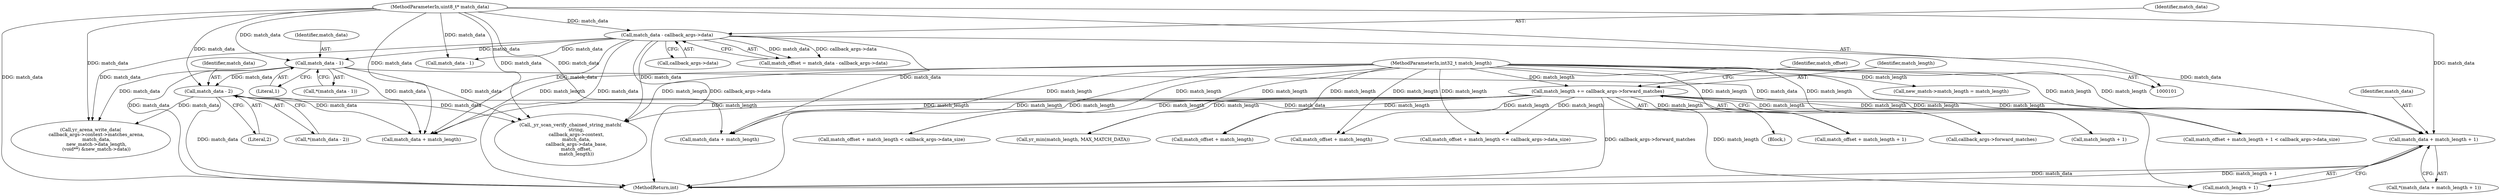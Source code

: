 digraph "0_yara_992480c30f75943e9cd6245bb2015c7737f9b661_0@pointer" {
"1000196" [label="(Call,match_data + match_length + 1)"];
"1000177" [label="(Call,match_data - 2)"];
"1000171" [label="(Call,match_data - 1)"];
"1000135" [label="(Call,match_data - callback_args->data)"];
"1000102" [label="(MethodParameterIn,uint8_t* match_data)"];
"1000103" [label="(MethodParameterIn,int32_t match_length)"];
"1000140" [label="(Call,match_length += callback_args->forward_matches)"];
"1000234" [label="(Call,match_data + match_length)"];
"1000170" [label="(Call,*(match_data - 1))"];
"1000136" [label="(Identifier,match_data)"];
"1000187" [label="(Call,match_length + 1)"];
"1000335" [label="(Call,new_match->match_length = match_length)"];
"1000148" [label="(Identifier,match_offset)"];
"1000178" [label="(Identifier,match_data)"];
"1000184" [label="(Call,match_offset + match_length + 1 < callback_args->data_size)"];
"1000218" [label="(Call,match_data - 1)"];
"1000142" [label="(Call,callback_args->forward_matches)"];
"1000298" [label="(Call,yr_min(match_length, MAX_MATCH_DATA))"];
"1000302" [label="(Call,yr_arena_write_data(\n        callback_args->context->matches_arena,\n        match_data,\n        new_match->data_length,\n        (void**) &new_match->data))"];
"1000226" [label="(Call,match_offset + match_length)"];
"1000185" [label="(Call,match_offset + match_length + 1)"];
"1000102" [label="(MethodParameterIn,uint8_t* match_data)"];
"1000196" [label="(Call,match_data + match_length + 1)"];
"1000133" [label="(Call,match_offset = match_data - callback_args->data)"];
"1000137" [label="(Call,callback_args->data)"];
"1000176" [label="(Call,*(match_data - 2))"];
"1000140" [label="(Call,match_length += callback_args->forward_matches)"];
"1000363" [label="(MethodReturn,int)"];
"1000135" [label="(Call,match_data - callback_args->data)"];
"1000225" [label="(Call,match_offset + match_length < callback_args->data_size)"];
"1000204" [label="(Call,match_data + match_length)"];
"1000172" [label="(Identifier,match_data)"];
"1000195" [label="(Call,*(match_data + match_length + 1))"];
"1000141" [label="(Identifier,match_length)"];
"1000171" [label="(Call,match_data - 1)"];
"1000173" [label="(Literal,1)"];
"1000106" [label="(Block,)"];
"1000198" [label="(Call,match_length + 1)"];
"1000179" [label="(Literal,2)"];
"1000177" [label="(Call,match_data - 2)"];
"1000147" [label="(Call,match_offset + match_length)"];
"1000245" [label="(Call,_yr_scan_verify_chained_string_match(\n        string,\n        callback_args->context,\n        match_data,\n        callback_args->data_base,\n        match_offset,\n        match_length))"];
"1000103" [label="(MethodParameterIn,int32_t match_length)"];
"1000146" [label="(Call,match_offset + match_length <= callback_args->data_size)"];
"1000197" [label="(Identifier,match_data)"];
"1000196" -> "1000195"  [label="AST: "];
"1000196" -> "1000198"  [label="CFG: "];
"1000197" -> "1000196"  [label="AST: "];
"1000198" -> "1000196"  [label="AST: "];
"1000195" -> "1000196"  [label="CFG: "];
"1000196" -> "1000363"  [label="DDG: match_data"];
"1000196" -> "1000363"  [label="DDG: match_length + 1"];
"1000177" -> "1000196"  [label="DDG: match_data"];
"1000171" -> "1000196"  [label="DDG: match_data"];
"1000135" -> "1000196"  [label="DDG: match_data"];
"1000102" -> "1000196"  [label="DDG: match_data"];
"1000103" -> "1000196"  [label="DDG: match_length"];
"1000140" -> "1000196"  [label="DDG: match_length"];
"1000177" -> "1000176"  [label="AST: "];
"1000177" -> "1000179"  [label="CFG: "];
"1000178" -> "1000177"  [label="AST: "];
"1000179" -> "1000177"  [label="AST: "];
"1000176" -> "1000177"  [label="CFG: "];
"1000177" -> "1000363"  [label="DDG: match_data"];
"1000171" -> "1000177"  [label="DDG: match_data"];
"1000102" -> "1000177"  [label="DDG: match_data"];
"1000177" -> "1000204"  [label="DDG: match_data"];
"1000177" -> "1000245"  [label="DDG: match_data"];
"1000177" -> "1000302"  [label="DDG: match_data"];
"1000171" -> "1000170"  [label="AST: "];
"1000171" -> "1000173"  [label="CFG: "];
"1000172" -> "1000171"  [label="AST: "];
"1000173" -> "1000171"  [label="AST: "];
"1000170" -> "1000171"  [label="CFG: "];
"1000171" -> "1000363"  [label="DDG: match_data"];
"1000135" -> "1000171"  [label="DDG: match_data"];
"1000102" -> "1000171"  [label="DDG: match_data"];
"1000171" -> "1000204"  [label="DDG: match_data"];
"1000171" -> "1000245"  [label="DDG: match_data"];
"1000171" -> "1000302"  [label="DDG: match_data"];
"1000135" -> "1000133"  [label="AST: "];
"1000135" -> "1000137"  [label="CFG: "];
"1000136" -> "1000135"  [label="AST: "];
"1000137" -> "1000135"  [label="AST: "];
"1000133" -> "1000135"  [label="CFG: "];
"1000135" -> "1000363"  [label="DDG: match_data"];
"1000135" -> "1000363"  [label="DDG: callback_args->data"];
"1000135" -> "1000133"  [label="DDG: match_data"];
"1000135" -> "1000133"  [label="DDG: callback_args->data"];
"1000102" -> "1000135"  [label="DDG: match_data"];
"1000135" -> "1000204"  [label="DDG: match_data"];
"1000135" -> "1000218"  [label="DDG: match_data"];
"1000135" -> "1000234"  [label="DDG: match_data"];
"1000135" -> "1000245"  [label="DDG: match_data"];
"1000135" -> "1000302"  [label="DDG: match_data"];
"1000102" -> "1000101"  [label="AST: "];
"1000102" -> "1000363"  [label="DDG: match_data"];
"1000102" -> "1000204"  [label="DDG: match_data"];
"1000102" -> "1000218"  [label="DDG: match_data"];
"1000102" -> "1000234"  [label="DDG: match_data"];
"1000102" -> "1000245"  [label="DDG: match_data"];
"1000102" -> "1000302"  [label="DDG: match_data"];
"1000103" -> "1000101"  [label="AST: "];
"1000103" -> "1000363"  [label="DDG: match_length"];
"1000103" -> "1000140"  [label="DDG: match_length"];
"1000103" -> "1000146"  [label="DDG: match_length"];
"1000103" -> "1000147"  [label="DDG: match_length"];
"1000103" -> "1000184"  [label="DDG: match_length"];
"1000103" -> "1000185"  [label="DDG: match_length"];
"1000103" -> "1000187"  [label="DDG: match_length"];
"1000103" -> "1000198"  [label="DDG: match_length"];
"1000103" -> "1000204"  [label="DDG: match_length"];
"1000103" -> "1000225"  [label="DDG: match_length"];
"1000103" -> "1000226"  [label="DDG: match_length"];
"1000103" -> "1000234"  [label="DDG: match_length"];
"1000103" -> "1000245"  [label="DDG: match_length"];
"1000103" -> "1000298"  [label="DDG: match_length"];
"1000103" -> "1000335"  [label="DDG: match_length"];
"1000140" -> "1000106"  [label="AST: "];
"1000140" -> "1000142"  [label="CFG: "];
"1000141" -> "1000140"  [label="AST: "];
"1000142" -> "1000140"  [label="AST: "];
"1000148" -> "1000140"  [label="CFG: "];
"1000140" -> "1000363"  [label="DDG: callback_args->forward_matches"];
"1000140" -> "1000146"  [label="DDG: match_length"];
"1000140" -> "1000147"  [label="DDG: match_length"];
"1000140" -> "1000184"  [label="DDG: match_length"];
"1000140" -> "1000185"  [label="DDG: match_length"];
"1000140" -> "1000187"  [label="DDG: match_length"];
"1000140" -> "1000198"  [label="DDG: match_length"];
"1000140" -> "1000204"  [label="DDG: match_length"];
"1000140" -> "1000225"  [label="DDG: match_length"];
"1000140" -> "1000226"  [label="DDG: match_length"];
"1000140" -> "1000234"  [label="DDG: match_length"];
"1000140" -> "1000245"  [label="DDG: match_length"];
"1000140" -> "1000298"  [label="DDG: match_length"];
}
